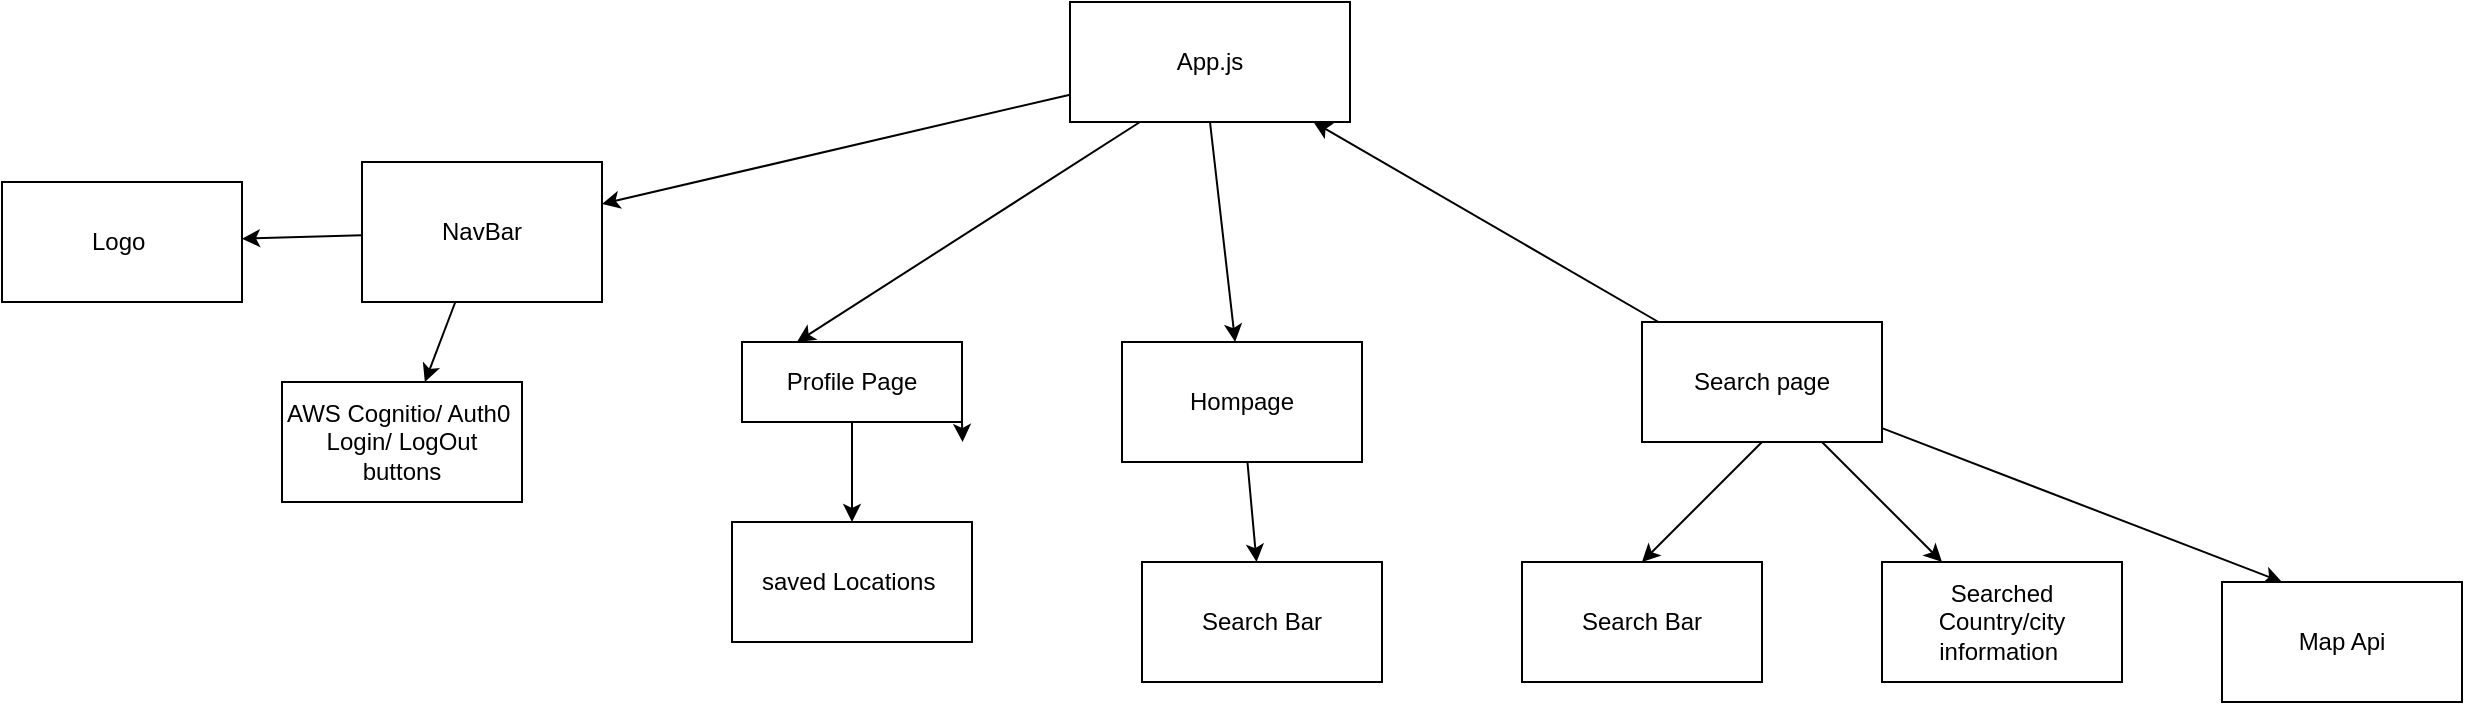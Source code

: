 <mxfile>
    <diagram id="K-l_Abv2bdG6btdhcQRM" name="Page-1">
        <mxGraphModel dx="3453" dy="1118" grid="1" gridSize="10" guides="1" tooltips="1" connect="1" arrows="1" fold="1" page="1" pageScale="1" pageWidth="827" pageHeight="1169" math="0" shadow="0">
            <root>
                <mxCell id="0"/>
                <mxCell id="1" parent="0"/>
                <mxCell id="4" value="" style="edgeStyle=none;html=1;" edge="1" parent="1" source="2" target="3">
                    <mxGeometry relative="1" as="geometry"/>
                </mxCell>
                <mxCell id="42" style="edgeStyle=none;html=1;exitX=0.5;exitY=1;exitDx=0;exitDy=0;" edge="1" parent="1" source="2" target="9">
                    <mxGeometry relative="1" as="geometry"/>
                </mxCell>
                <mxCell id="43" style="edgeStyle=none;html=1;exitX=0.25;exitY=1;exitDx=0;exitDy=0;entryX=0.25;entryY=0;entryDx=0;entryDy=0;" edge="1" parent="1" source="2" target="5">
                    <mxGeometry relative="1" as="geometry"/>
                </mxCell>
                <mxCell id="2" value="App.js" style="whiteSpace=wrap;html=1;" vertex="1" parent="1">
                    <mxGeometry x="414" y="10" width="140" height="60" as="geometry"/>
                </mxCell>
                <mxCell id="22" value="" style="edgeStyle=none;html=1;" edge="1" parent="1" source="3" target="21">
                    <mxGeometry relative="1" as="geometry"/>
                </mxCell>
                <mxCell id="24" value="" style="edgeStyle=none;html=1;" edge="1" parent="1" source="3" target="23">
                    <mxGeometry relative="1" as="geometry"/>
                </mxCell>
                <mxCell id="3" value="NavBar" style="whiteSpace=wrap;html=1;" vertex="1" parent="1">
                    <mxGeometry x="60" y="90" width="120" height="70" as="geometry"/>
                </mxCell>
                <mxCell id="49" value="" style="edgeStyle=none;html=1;" edge="1" parent="1" source="5" target="48">
                    <mxGeometry relative="1" as="geometry"/>
                </mxCell>
                <mxCell id="56" style="edgeStyle=none;html=1;exitX=1;exitY=1;exitDx=0;exitDy=0;" edge="1" parent="1" source="5">
                    <mxGeometry relative="1" as="geometry">
                        <mxPoint x="360.286" y="230" as="targetPoint"/>
                    </mxGeometry>
                </mxCell>
                <mxCell id="5" value="Profile Page" style="whiteSpace=wrap;html=1;" vertex="1" parent="1">
                    <mxGeometry x="250" y="180" width="110" height="40" as="geometry"/>
                </mxCell>
                <mxCell id="35" style="edgeStyle=none;html=1;exitX=0.5;exitY=1;exitDx=0;exitDy=0;entryX=0.5;entryY=0;entryDx=0;entryDy=0;" edge="1" parent="1" source="8" target="25">
                    <mxGeometry relative="1" as="geometry"/>
                </mxCell>
                <mxCell id="36" style="edgeStyle=none;html=1;exitX=0.75;exitY=1;exitDx=0;exitDy=0;entryX=0.25;entryY=0;entryDx=0;entryDy=0;" edge="1" parent="1" source="8" target="27">
                    <mxGeometry relative="1" as="geometry"/>
                </mxCell>
                <mxCell id="37" style="edgeStyle=none;html=1;entryX=0.25;entryY=0;entryDx=0;entryDy=0;" edge="1" parent="1" source="8" target="29">
                    <mxGeometry relative="1" as="geometry"/>
                </mxCell>
                <mxCell id="38" style="edgeStyle=none;html=1;" edge="1" parent="1" source="8" target="2">
                    <mxGeometry relative="1" as="geometry"/>
                </mxCell>
                <mxCell id="8" value="Search page" style="whiteSpace=wrap;html=1;" vertex="1" parent="1">
                    <mxGeometry x="700" y="170" width="120" height="60" as="geometry"/>
                </mxCell>
                <mxCell id="55" value="" style="edgeStyle=none;html=1;" edge="1" parent="1" source="9" target="53">
                    <mxGeometry relative="1" as="geometry"/>
                </mxCell>
                <mxCell id="9" value="Hompage" style="whiteSpace=wrap;html=1;" vertex="1" parent="1">
                    <mxGeometry x="440" y="180" width="120" height="60" as="geometry"/>
                </mxCell>
                <mxCell id="21" value="AWS Cognitio/ Auth0&amp;nbsp;&lt;br&gt;Login/ LogOut buttons" style="whiteSpace=wrap;html=1;" vertex="1" parent="1">
                    <mxGeometry x="20" y="200" width="120" height="60" as="geometry"/>
                </mxCell>
                <mxCell id="23" value="Logo&amp;nbsp;" style="whiteSpace=wrap;html=1;" vertex="1" parent="1">
                    <mxGeometry x="-120" y="100" width="120" height="60" as="geometry"/>
                </mxCell>
                <mxCell id="25" value="Search Bar" style="whiteSpace=wrap;html=1;" vertex="1" parent="1">
                    <mxGeometry x="640" y="290" width="120" height="60" as="geometry"/>
                </mxCell>
                <mxCell id="27" value="Searched Country/city information&amp;nbsp;" style="whiteSpace=wrap;html=1;" vertex="1" parent="1">
                    <mxGeometry x="820" y="290" width="120" height="60" as="geometry"/>
                </mxCell>
                <mxCell id="29" value="Map Api" style="whiteSpace=wrap;html=1;" vertex="1" parent="1">
                    <mxGeometry x="990" y="300" width="120" height="60" as="geometry"/>
                </mxCell>
                <mxCell id="48" value="saved Locations&amp;nbsp;" style="whiteSpace=wrap;html=1;" vertex="1" parent="1">
                    <mxGeometry x="245" y="270" width="120" height="60" as="geometry"/>
                </mxCell>
                <mxCell id="53" value="Search Bar" style="whiteSpace=wrap;html=1;" vertex="1" parent="1">
                    <mxGeometry x="450" y="290" width="120" height="60" as="geometry"/>
                </mxCell>
            </root>
        </mxGraphModel>
    </diagram>
</mxfile>